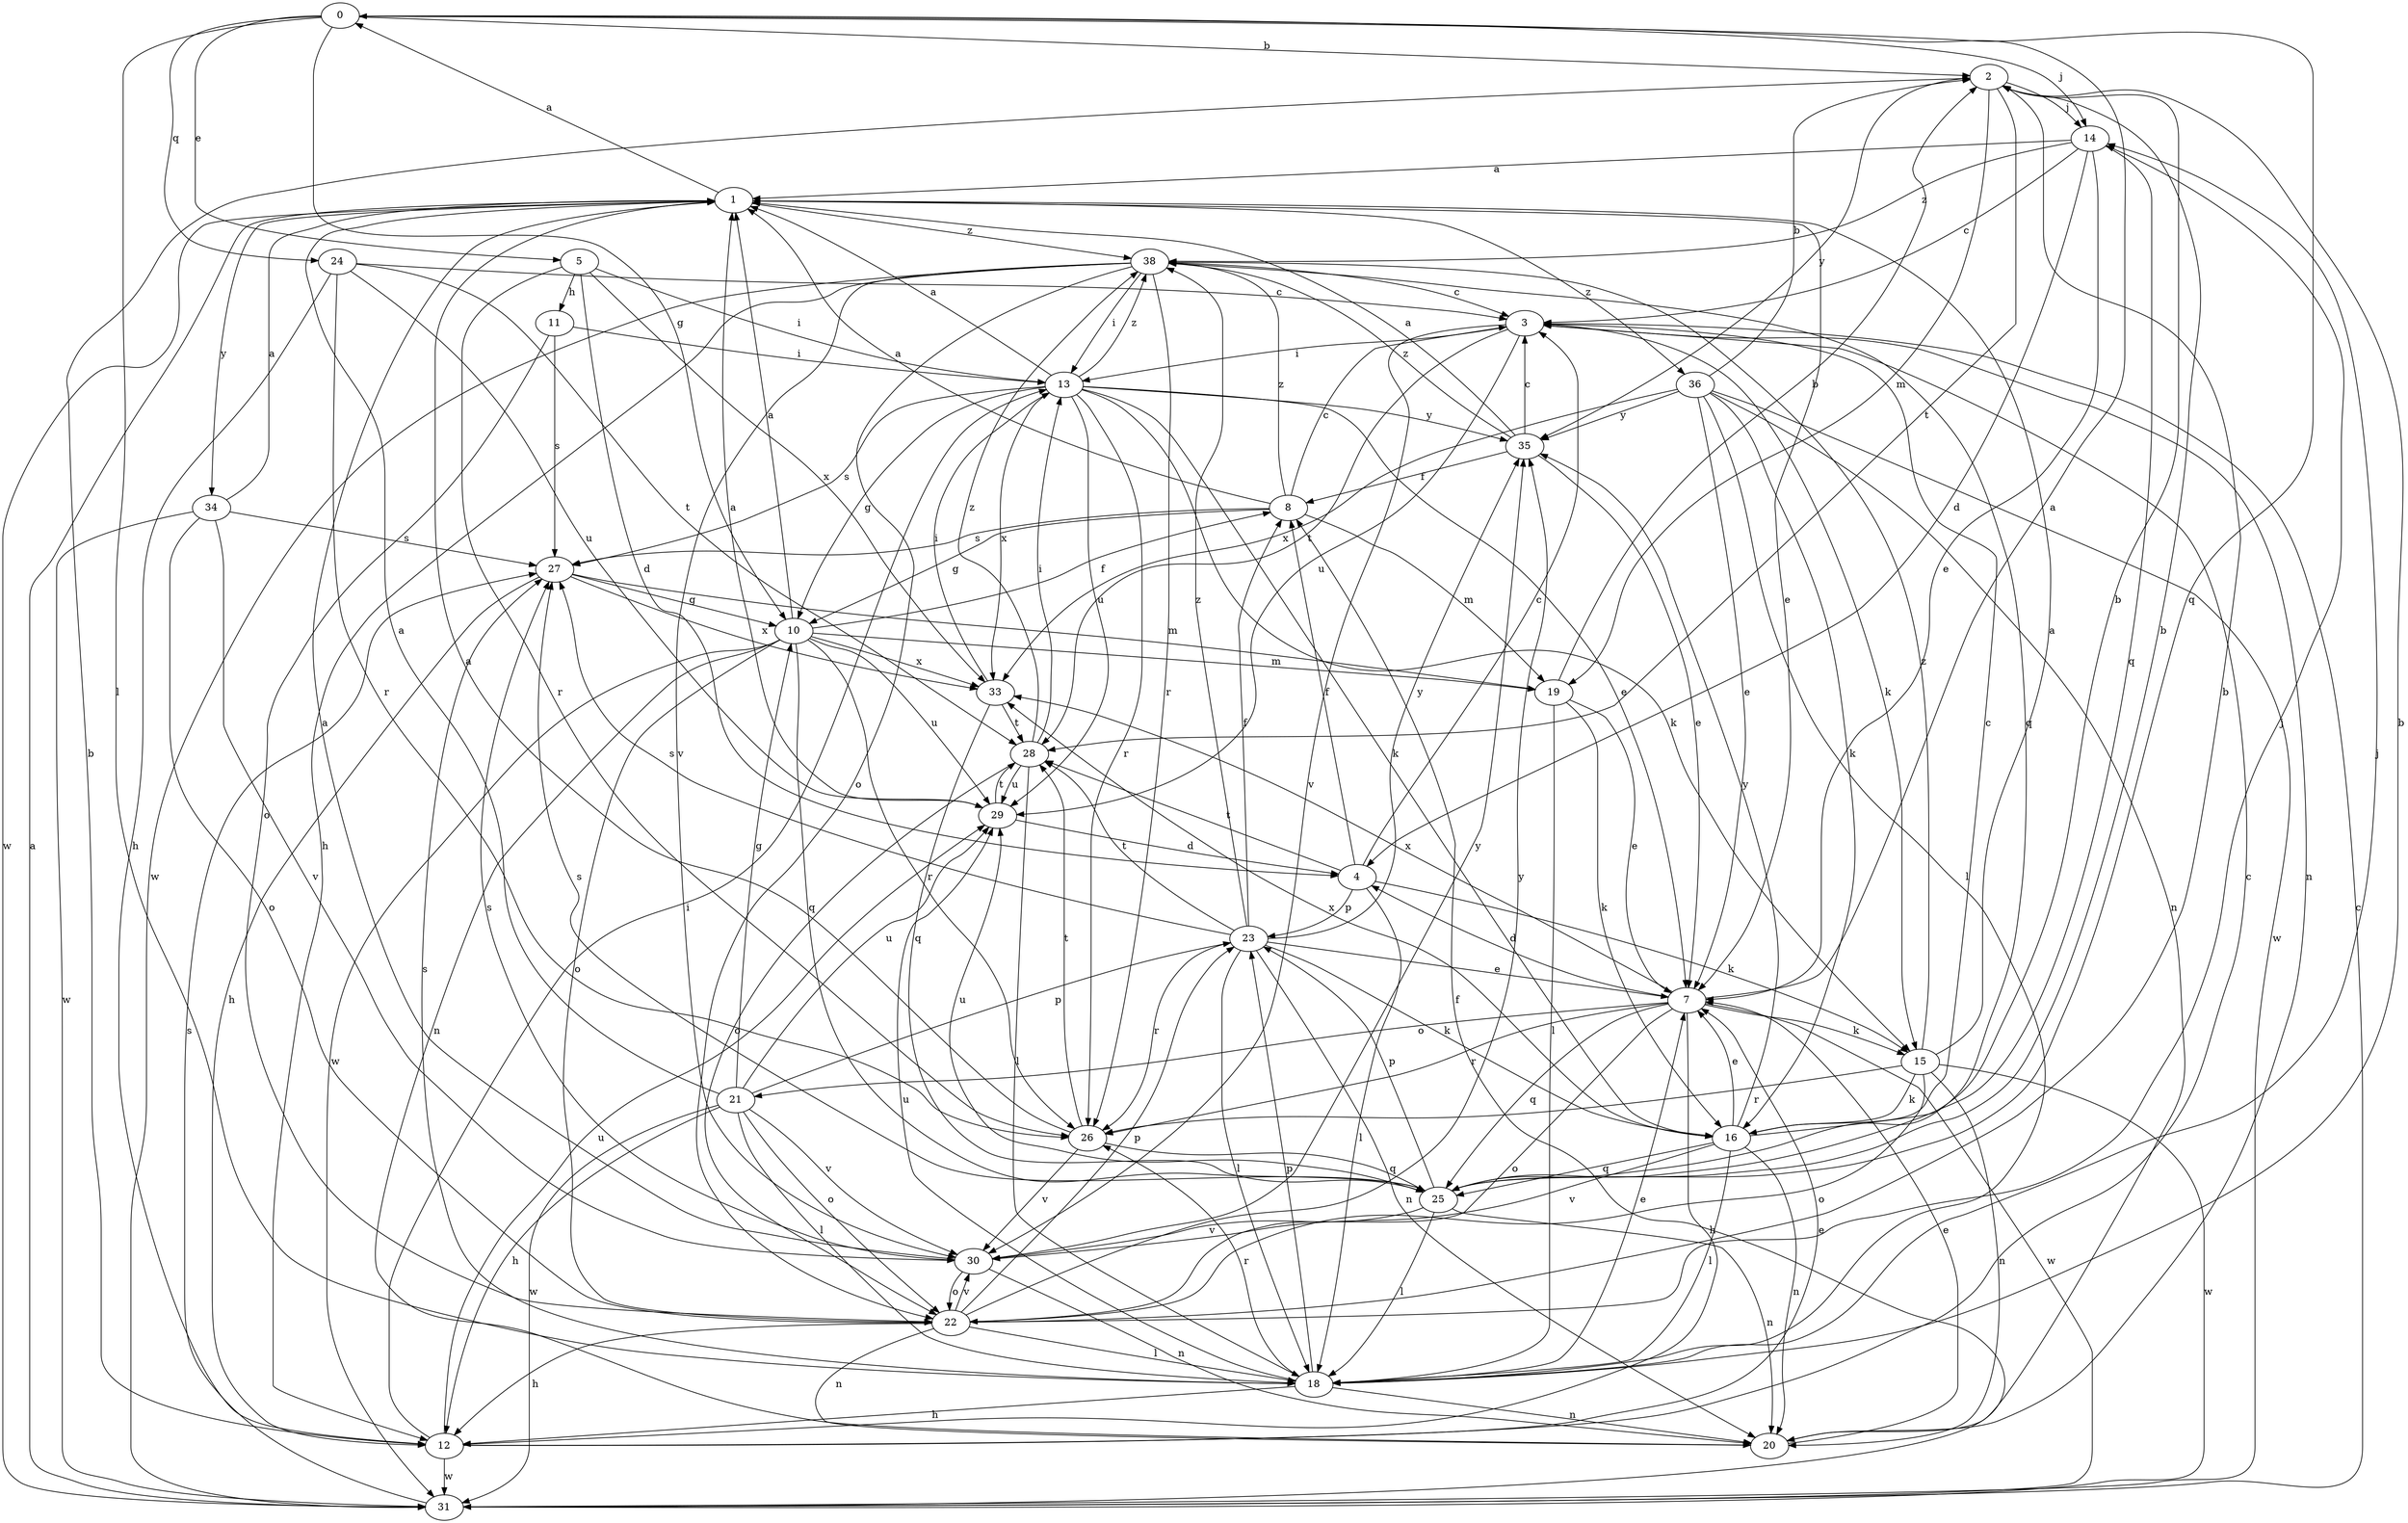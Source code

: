 strict digraph  {
0;
1;
2;
3;
4;
5;
7;
8;
10;
11;
12;
13;
14;
15;
16;
18;
19;
20;
21;
22;
23;
24;
25;
26;
27;
28;
29;
30;
31;
33;
34;
35;
36;
38;
0 -> 2  [label=b];
0 -> 5  [label=e];
0 -> 10  [label=g];
0 -> 14  [label=j];
0 -> 18  [label=l];
0 -> 24  [label=q];
0 -> 25  [label=q];
1 -> 0  [label=a];
1 -> 7  [label=e];
1 -> 31  [label=w];
1 -> 34  [label=y];
1 -> 36  [label=z];
1 -> 38  [label=z];
2 -> 14  [label=j];
2 -> 19  [label=m];
2 -> 28  [label=t];
2 -> 35  [label=y];
3 -> 13  [label=i];
3 -> 15  [label=k];
3 -> 20  [label=n];
3 -> 28  [label=t];
3 -> 29  [label=u];
3 -> 30  [label=v];
4 -> 3  [label=c];
4 -> 8  [label=f];
4 -> 15  [label=k];
4 -> 18  [label=l];
4 -> 23  [label=p];
4 -> 28  [label=t];
5 -> 4  [label=d];
5 -> 11  [label=h];
5 -> 13  [label=i];
5 -> 26  [label=r];
5 -> 33  [label=x];
7 -> 0  [label=a];
7 -> 4  [label=d];
7 -> 12  [label=h];
7 -> 15  [label=k];
7 -> 21  [label=o];
7 -> 22  [label=o];
7 -> 25  [label=q];
7 -> 26  [label=r];
7 -> 31  [label=w];
7 -> 33  [label=x];
8 -> 1  [label=a];
8 -> 3  [label=c];
8 -> 10  [label=g];
8 -> 19  [label=m];
8 -> 27  [label=s];
8 -> 38  [label=z];
10 -> 1  [label=a];
10 -> 8  [label=f];
10 -> 19  [label=m];
10 -> 20  [label=n];
10 -> 22  [label=o];
10 -> 25  [label=q];
10 -> 26  [label=r];
10 -> 29  [label=u];
10 -> 31  [label=w];
10 -> 33  [label=x];
11 -> 13  [label=i];
11 -> 22  [label=o];
11 -> 27  [label=s];
12 -> 2  [label=b];
12 -> 3  [label=c];
12 -> 7  [label=e];
12 -> 13  [label=i];
12 -> 29  [label=u];
12 -> 31  [label=w];
13 -> 1  [label=a];
13 -> 7  [label=e];
13 -> 10  [label=g];
13 -> 15  [label=k];
13 -> 16  [label=k];
13 -> 26  [label=r];
13 -> 27  [label=s];
13 -> 29  [label=u];
13 -> 33  [label=x];
13 -> 35  [label=y];
13 -> 38  [label=z];
14 -> 1  [label=a];
14 -> 3  [label=c];
14 -> 4  [label=d];
14 -> 7  [label=e];
14 -> 25  [label=q];
14 -> 38  [label=z];
15 -> 1  [label=a];
15 -> 16  [label=k];
15 -> 20  [label=n];
15 -> 22  [label=o];
15 -> 26  [label=r];
15 -> 31  [label=w];
15 -> 38  [label=z];
16 -> 2  [label=b];
16 -> 3  [label=c];
16 -> 7  [label=e];
16 -> 18  [label=l];
16 -> 20  [label=n];
16 -> 25  [label=q];
16 -> 30  [label=v];
16 -> 33  [label=x];
16 -> 35  [label=y];
18 -> 2  [label=b];
18 -> 7  [label=e];
18 -> 12  [label=h];
18 -> 14  [label=j];
18 -> 20  [label=n];
18 -> 23  [label=p];
18 -> 26  [label=r];
18 -> 27  [label=s];
18 -> 29  [label=u];
19 -> 2  [label=b];
19 -> 7  [label=e];
19 -> 16  [label=k];
19 -> 18  [label=l];
20 -> 7  [label=e];
21 -> 1  [label=a];
21 -> 10  [label=g];
21 -> 12  [label=h];
21 -> 18  [label=l];
21 -> 22  [label=o];
21 -> 23  [label=p];
21 -> 29  [label=u];
21 -> 30  [label=v];
21 -> 31  [label=w];
22 -> 2  [label=b];
22 -> 12  [label=h];
22 -> 14  [label=j];
22 -> 18  [label=l];
22 -> 20  [label=n];
22 -> 23  [label=p];
22 -> 30  [label=v];
22 -> 35  [label=y];
23 -> 7  [label=e];
23 -> 8  [label=f];
23 -> 16  [label=k];
23 -> 18  [label=l];
23 -> 20  [label=n];
23 -> 26  [label=r];
23 -> 27  [label=s];
23 -> 28  [label=t];
23 -> 35  [label=y];
23 -> 38  [label=z];
24 -> 3  [label=c];
24 -> 12  [label=h];
24 -> 26  [label=r];
24 -> 28  [label=t];
24 -> 29  [label=u];
25 -> 2  [label=b];
25 -> 18  [label=l];
25 -> 20  [label=n];
25 -> 23  [label=p];
25 -> 27  [label=s];
25 -> 29  [label=u];
25 -> 30  [label=v];
26 -> 1  [label=a];
26 -> 25  [label=q];
26 -> 28  [label=t];
26 -> 30  [label=v];
27 -> 10  [label=g];
27 -> 12  [label=h];
27 -> 19  [label=m];
27 -> 33  [label=x];
28 -> 13  [label=i];
28 -> 18  [label=l];
28 -> 22  [label=o];
28 -> 29  [label=u];
28 -> 38  [label=z];
29 -> 1  [label=a];
29 -> 4  [label=d];
29 -> 28  [label=t];
30 -> 1  [label=a];
30 -> 20  [label=n];
30 -> 22  [label=o];
30 -> 27  [label=s];
30 -> 35  [label=y];
31 -> 1  [label=a];
31 -> 3  [label=c];
31 -> 8  [label=f];
31 -> 27  [label=s];
33 -> 13  [label=i];
33 -> 25  [label=q];
33 -> 28  [label=t];
34 -> 1  [label=a];
34 -> 22  [label=o];
34 -> 27  [label=s];
34 -> 30  [label=v];
34 -> 31  [label=w];
35 -> 1  [label=a];
35 -> 3  [label=c];
35 -> 7  [label=e];
35 -> 8  [label=f];
35 -> 38  [label=z];
36 -> 2  [label=b];
36 -> 7  [label=e];
36 -> 16  [label=k];
36 -> 18  [label=l];
36 -> 20  [label=n];
36 -> 31  [label=w];
36 -> 33  [label=x];
36 -> 35  [label=y];
38 -> 3  [label=c];
38 -> 12  [label=h];
38 -> 13  [label=i];
38 -> 22  [label=o];
38 -> 25  [label=q];
38 -> 26  [label=r];
38 -> 30  [label=v];
38 -> 31  [label=w];
}
